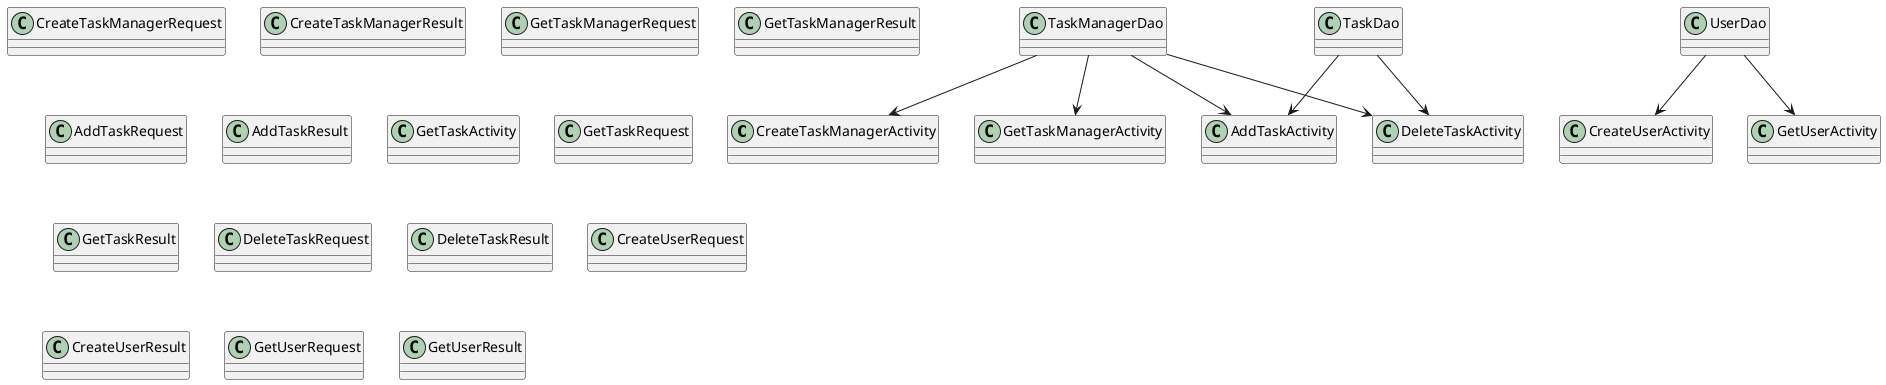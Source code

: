 @startuml Class Diagram
class CreateTaskManagerActivity
class CreateTaskManagerRequest
class CreateTaskManagerResult
class GetTaskManagerActivity
class GetTaskManagerRequest
class GetTaskManagerResult
class AddTaskActivity
class AddTaskRequest
class AddTaskResult
class GetTaskActivity 
class GetTaskRequest 
class GetTaskResult 
class DeleteTaskActivity
class DeleteTaskRequest
class DeleteTaskResult
class CreateUserActivity
class CreateUserRequest
class CreateUserResult
class GetUserActivity
class GetUserRequest
class GetUserResult
class TaskManagerDao
class TaskDao 
class UserDao 

TaskManagerDao --> AddTaskActivity
TaskManagerDao --> CreateTaskManagerActivity
TaskManagerDao --> GetTaskManagerActivity
TaskManagerDao --> DeleteTaskActivity
TaskDao --> AddTaskActivity
TaskDao --> DeleteTaskActivity
UserDao --> CreateUserActivity
UserDao --> GetUserActivity

@enduml

